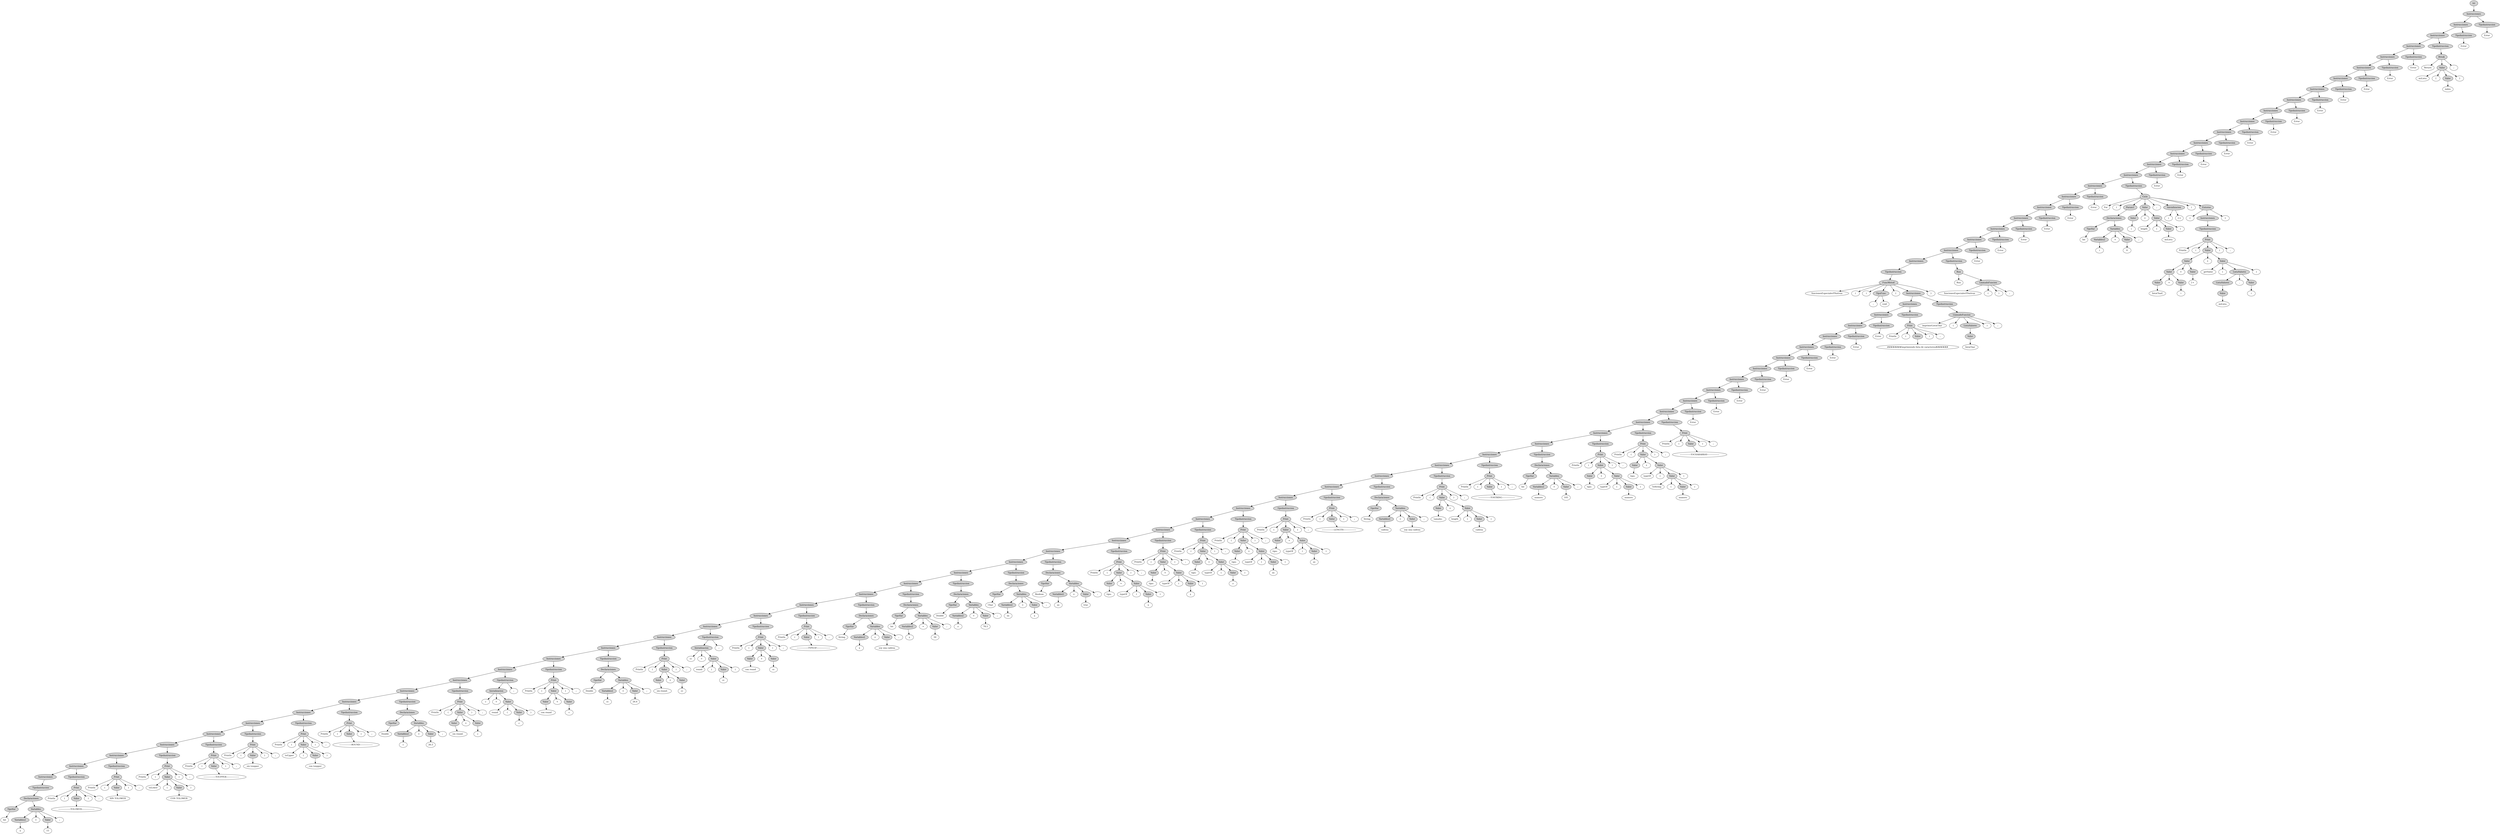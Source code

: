 digraph G {
n654[label="ini", style=filled];
n653[label="Instrucciones", style=filled];
n650[label="Instrucciones", style=filled];
n647[label="Instrucciones", style=filled];
n636[label="Instrucciones", style=filled];
n633[label="Instrucciones", style=filled];
n628[label="Instrucciones", style=filled];
n625[label="Instrucciones", style=filled];
n622[label="Instrucciones", style=filled];
n617[label="Instrucciones", style=filled];
n614[label="Instrucciones", style=filled];
n611[label="Instrucciones", style=filled];
n608[label="Instrucciones", style=filled];
n605[label="Instrucciones", style=filled];
n600[label="Instrucciones", style=filled];
n597[label="Instrucciones", style=filled];
n594[label="Instrucciones", style=filled];
n530[label="Instrucciones", style=filled];
n527[label="Instrucciones", style=filled];
n524[label="Instrucciones", style=filled];
n521[label="Instrucciones", style=filled];
n518[label="Instrucciones", style=filled];
n515[label="Instrucciones", style=filled];
n510[label="Instrucciones", style=filled];
n501[label="Instrucciones", style=filled];
n500[label="TipoInstruccion", style=filled];
n499[label="FuncMetod", style=filled];
n494[label="funcionesEspecialesYNativas"];
n495[label="("];
n496[label=")"];
n2[label="TipoFunc", style=filled];
n0[label=":"];
n1[label="void"];
n497[label="{"];
n493[label="Instrucciones", style=filled];
n483[label="Instrucciones", style=filled];
n474[label="Instrucciones", style=filled];
n471[label="Instrucciones", style=filled];
n468[label="Instrucciones", style=filled];
n465[label="Instrucciones", style=filled];
n462[label="Instrucciones", style=filled];
n459[label="Instrucciones", style=filled];
n456[label="Instrucciones", style=filled];
n453[label="Instrucciones", style=filled];
n450[label="Instrucciones", style=filled];
n445[label="Instrucciones", style=filled];
n436[label="Instrucciones", style=filled];
n415[label="Instrucciones", style=filled];
n398[label="Instrucciones", style=filled];
n386[label="Instrucciones", style=filled];
n377[label="Instrucciones", style=filled];
n360[label="Instrucciones", style=filled];
n348[label="Instrucciones", style=filled];
n339[label="Instrucciones", style=filled];
n322[label="Instrucciones", style=filled];
n305[label="Instrucciones", style=filled];
n288[label="Instrucciones", style=filled];
n271[label="Instrucciones", style=filled];
n254[label="Instrucciones", style=filled];
n242[label="Instrucciones", style=filled];
n230[label="Instrucciones", style=filled];
n218[label="Instrucciones", style=filled];
n206[label="Instrucciones", style=filled];
n194[label="Instrucciones", style=filled];
n185[label="Instrucciones", style=filled];
n172[label="Instrucciones", style=filled];
n160[label="Instrucciones", style=filled];
n147[label="Instrucciones", style=filled];
n135[label="Instrucciones", style=filled];
n122[label="Instrucciones", style=filled];
n110[label="Instrucciones", style=filled];
n97[label="Instrucciones", style=filled];
n85[label="Instrucciones", style=filled];
n76[label="Instrucciones", style=filled];
n63[label="Instrucciones", style=filled];
n54[label="Instrucciones", style=filled];
n45[label="Instrucciones", style=filled];
n32[label="Instrucciones", style=filled];
n23[label="Instrucciones", style=filled];
n14[label="Instrucciones", style=filled];
n13[label="TipoInstruccion", style=filled];
n12[label="Declaraciones", style=filled];
n4[label="TipoVar", style=filled];
n3[label="Int"];
n11[label="Variables", style=filled];
n6[label="Variables2", style=filled];
n5[label="a"];
n9[label="="];
n8[label="Valor", style=filled];
n7[label="15"];
n10[label=";"];
n22[label="TipoInstruccion", style=filled];
n21[label="Print", style=filled];
n17[label="Println"];
n18[label="("];
n16[label="Valor", style=filled];
n15[label="------------------TOLOWER-------------------"];
n19[label=")"];
n20[label=";"];
n31[label="TipoInstruccion", style=filled];
n30[label="Print", style=filled];
n26[label="Println"];
n27[label="("];
n25[label="Valor", style=filled];
n24[label="SIN TOLOWER"];
n28[label=")"];
n29[label=";"];
n44[label="TipoInstruccion", style=filled];
n43[label="Print", style=filled];
n39[label="Println"];
n40[label="("];
n38[label="Valor", style=filled];
n35[label="toLower"];
n36[label="("];
n34[label="Valor", style=filled];
n33[label="CON TOLOWER"];
n37[label=")"];
n41[label=")"];
n42[label=";"];
n53[label="TipoInstruccion", style=filled];
n52[label="Print", style=filled];
n48[label="Println"];
n49[label="("];
n47[label="Valor", style=filled];
n46[label="------------------TOUPPER-------------------"];
n50[label=")"];
n51[label=";"];
n62[label="TipoInstruccion", style=filled];
n61[label="Print", style=filled];
n57[label="Println"];
n58[label="("];
n56[label="Valor", style=filled];
n55[label="sin toupper"];
n59[label=")"];
n60[label=";"];
n75[label="TipoInstruccion", style=filled];
n74[label="Print", style=filled];
n70[label="Println"];
n71[label="("];
n69[label="Valor", style=filled];
n66[label="toUpper"];
n67[label="("];
n65[label="Valor", style=filled];
n64[label="con toupper"];
n68[label=")"];
n72[label=")"];
n73[label=";"];
n84[label="TipoInstruccion", style=filled];
n83[label="Print", style=filled];
n79[label="Println"];
n80[label="("];
n78[label="Valor", style=filled];
n77[label="------------------ROUND-------------------"];
n81[label=")"];
n82[label=";"];
n96[label="TipoInstruccion", style=filled];
n95[label="Declaraciones", style=filled];
n87[label="TipoVar", style=filled];
n86[label="Double"];
n94[label="Variables", style=filled];
n89[label="Variables2", style=filled];
n88[label="c"];
n92[label="="];
n91[label="Valor", style=filled];
n90[label="26.5"];
n93[label=";"];
n109[label="TipoInstruccion", style=filled];
n108[label="Print", style=filled];
n104[label="Println"];
n105[label="("];
n103[label="Valor", style=filled];
n99[label="Valor", style=filled];
n98[label="sin round: "];
n102[label="+"];
n101[label="Valor", style=filled];
n100[label="c"];
n106[label=")"];
n107[label=";"];
n121[label="TipoInstruccion", style=filled];
n119[label="Inicializacion", style=filled];
n117[label="c"];
n118[label="="];
n116[label="Valor", style=filled];
n113[label="round"];
n114[label="("];
n112[label="Valor", style=filled];
n111[label="c"];
n115[label=")"];
n120[label=";"];
n134[label="TipoInstruccion", style=filled];
n133[label="Print", style=filled];
n129[label="Println"];
n130[label="("];
n128[label="Valor", style=filled];
n124[label="Valor", style=filled];
n123[label="con round "];
n127[label="+"];
n126[label="Valor", style=filled];
n125[label="c"];
n131[label=")"];
n132[label=";"];
n146[label="TipoInstruccion", style=filled];
n145[label="Declaraciones", style=filled];
n137[label="TipoVar", style=filled];
n136[label="Double"];
n144[label="Variables", style=filled];
n139[label="Variables2", style=filled];
n138[label="cc"];
n142[label="="];
n141[label="Valor", style=filled];
n140[label="26.4"];
n143[label=";"];
n159[label="TipoInstruccion", style=filled];
n158[label="Print", style=filled];
n154[label="Println"];
n155[label="("];
n153[label="Valor", style=filled];
n149[label="Valor", style=filled];
n148[label="sin round: "];
n152[label="+"];
n151[label="Valor", style=filled];
n150[label="cc"];
n156[label=")"];
n157[label=";"];
n171[label="TipoInstruccion", style=filled];
n169[label="Inicializacion", style=filled];
n167[label="cc"];
n168[label="="];
n166[label="Valor", style=filled];
n163[label="round"];
n164[label="("];
n162[label="Valor", style=filled];
n161[label="cc"];
n165[label=")"];
n170[label=";"];
n184[label="TipoInstruccion", style=filled];
n183[label="Print", style=filled];
n179[label="Println"];
n180[label="("];
n178[label="Valor", style=filled];
n174[label="Valor", style=filled];
n173[label="con round "];
n177[label="+"];
n176[label="Valor", style=filled];
n175[label="cc"];
n181[label=")"];
n182[label=";"];
n193[label="TipoInstruccion", style=filled];
n192[label="Print", style=filled];
n188[label="Println"];
n189[label="("];
n187[label="Valor", style=filled];
n186[label="-----------------TYPEOF--------------------"];
n190[label=")"];
n191[label=";"];
n205[label="TipoInstruccion", style=filled];
n204[label="Declaraciones", style=filled];
n196[label="TipoVar", style=filled];
n195[label="String"];
n203[label="Variables", style=filled];
n198[label="Variables2", style=filled];
n197[label="x"];
n201[label="="];
n200[label="Valor", style=filled];
n199[label="soy una cadena"];
n202[label=";"];
n217[label="TipoInstruccion", style=filled];
n216[label="Declaraciones", style=filled];
n208[label="TipoVar", style=filled];
n207[label="Int"];
n215[label="Variables", style=filled];
n210[label="Variables2", style=filled];
n209[label="y"];
n213[label="="];
n212[label="Valor", style=filled];
n211[label="50"];
n214[label=";"];
n229[label="TipoInstruccion", style=filled];
n228[label="Declaraciones", style=filled];
n220[label="TipoVar", style=filled];
n219[label="Double"];
n227[label="Variables", style=filled];
n222[label="Variables2", style=filled];
n221[label="z"];
n225[label="="];
n224[label="Valor", style=filled];
n223[label="78.5"];
n226[label=";"];
n241[label="TipoInstruccion", style=filled];
n240[label="Declaraciones", style=filled];
n232[label="TipoVar", style=filled];
n231[label="Char"];
n239[label="Variables", style=filled];
n234[label="Variables2", style=filled];
n233[label="xx"];
n237[label="="];
n236[label="Valor", style=filled];
n235[label="a"];
n238[label=";"];
n253[label="TipoInstruccion", style=filled];
n252[label="Declaraciones", style=filled];
n244[label="TipoVar", style=filled];
n243[label="Boolean"];
n251[label="Variables", style=filled];
n246[label="Variables2", style=filled];
n245[label="yy"];
n249[label="="];
n248[label="Valor", style=filled];
n247[label="true"];
n250[label=";"];
n270[label="TipoInstruccion", style=filled];
n269[label="Print", style=filled];
n265[label="Println"];
n266[label="("];
n264[label="Valor", style=filled];
n256[label="Valor", style=filled];
n255[label="tipo: "];
n263[label="+"];
n262[label="Valor", style=filled];
n259[label="typeOf"];
n260[label="("];
n258[label="Valor", style=filled];
n257[label="x"];
n261[label=")"];
n267[label=")"];
n268[label=";"];
n287[label="TipoInstruccion", style=filled];
n286[label="Print", style=filled];
n282[label="Println"];
n283[label="("];
n281[label="Valor", style=filled];
n273[label="Valor", style=filled];
n272[label="tipo: "];
n280[label="+"];
n279[label="Valor", style=filled];
n276[label="typeOf"];
n277[label="("];
n275[label="Valor", style=filled];
n274[label="y"];
n278[label=")"];
n284[label=")"];
n285[label=";"];
n304[label="TipoInstruccion", style=filled];
n303[label="Print", style=filled];
n299[label="Println"];
n300[label="("];
n298[label="Valor", style=filled];
n290[label="Valor", style=filled];
n289[label="tipo: "];
n297[label="+"];
n296[label="Valor", style=filled];
n293[label="typeOf"];
n294[label="("];
n292[label="Valor", style=filled];
n291[label="z"];
n295[label=")"];
n301[label=")"];
n302[label=";"];
n321[label="TipoInstruccion", style=filled];
n320[label="Print", style=filled];
n316[label="Println"];
n317[label="("];
n315[label="Valor", style=filled];
n307[label="Valor", style=filled];
n306[label="tipo: "];
n314[label="+"];
n313[label="Valor", style=filled];
n310[label="typeOf"];
n311[label="("];
n309[label="Valor", style=filled];
n308[label="xx"];
n312[label=")"];
n318[label=")"];
n319[label=";"];
n338[label="TipoInstruccion", style=filled];
n337[label="Print", style=filled];
n333[label="Println"];
n334[label="("];
n332[label="Valor", style=filled];
n324[label="Valor", style=filled];
n323[label="tipo: "];
n331[label="+"];
n330[label="Valor", style=filled];
n327[label="typeOf"];
n328[label="("];
n326[label="Valor", style=filled];
n325[label="yy"];
n329[label=")"];
n335[label=")"];
n336[label=";"];
n347[label="TipoInstruccion", style=filled];
n346[label="Print", style=filled];
n342[label="Println"];
n343[label="("];
n341[label="Valor", style=filled];
n340[label="------------------LENGTH-------------------"];
n344[label=")"];
n345[label=";"];
n359[label="TipoInstruccion", style=filled];
n358[label="Declaraciones", style=filled];
n350[label="TipoVar", style=filled];
n349[label="String"];
n357[label="Variables", style=filled];
n352[label="Variables2", style=filled];
n351[label="cadena"];
n355[label="="];
n354[label="Valor", style=filled];
n353[label="soy una cadena"];
n356[label=";"];
n376[label="TipoInstruccion", style=filled];
n375[label="Print", style=filled];
n371[label="Println"];
n372[label="("];
n370[label="Valor", style=filled];
n362[label="Valor", style=filled];
n361[label="tamaño: "];
n369[label="+"];
n368[label="Valor", style=filled];
n365[label="length"];
n366[label="("];
n364[label="Valor", style=filled];
n363[label="cadena"];
n367[label=")"];
n373[label=")"];
n374[label=";"];
n385[label="TipoInstruccion", style=filled];
n384[label="Print", style=filled];
n380[label="Println"];
n381[label="("];
n379[label="Valor", style=filled];
n378[label="------------------TOSTRING-------------------"];
n382[label=")"];
n383[label=";"];
n397[label="TipoInstruccion", style=filled];
n396[label="Declaraciones", style=filled];
n388[label="TipoVar", style=filled];
n387[label="Int"];
n395[label="Variables", style=filled];
n390[label="Variables2", style=filled];
n389[label="numero"];
n393[label="="];
n392[label="Valor", style=filled];
n391[label="105"];
n394[label=";"];
n414[label="TipoInstruccion", style=filled];
n413[label="Print", style=filled];
n409[label="Println"];
n410[label="("];
n408[label="Valor", style=filled];
n400[label="Valor", style=filled];
n399[label="tipo: "];
n407[label="+"];
n406[label="Valor", style=filled];
n403[label="typeOf"];
n404[label="("];
n402[label="Valor", style=filled];
n401[label="numero"];
n405[label=")"];
n411[label=")"];
n412[label=";"];
n435[label="TipoInstruccion", style=filled];
n434[label="Print", style=filled];
n430[label="Println"];
n431[label="("];
n429[label="Valor", style=filled];
n417[label="Valor", style=filled];
n416[label="tipo: "];
n428[label="+"];
n427[label="Valor", style=filled];
n424[label="typeOf"];
n425[label="("];
n423[label="Valor", style=filled];
n420[label="ToString"];
n421[label="("];
n419[label="Valor", style=filled];
n418[label="numero"];
n422[label=")"];
n426[label=")"];
n432[label=")"];
n433[label=";"];
n444[label="TipoInstruccion", style=filled];
n443[label="Print", style=filled];
n439[label="Println"];
n440[label="("];
n438[label="Valor", style=filled];
n437[label="----------------TOCHARARRAY------------------"];
n441[label=")"];
n442[label=";"];
n449[label="TipoInstruccion", style=filled];
n448[label="Error"];
n452[label="TipoInstruccion", style=filled];
n451[label="Error"];
n455[label="TipoInstruccion", style=filled];
n454[label="Error"];
n458[label="TipoInstruccion", style=filled];
n457[label="Error"];
n461[label="TipoInstruccion", style=filled];
n460[label="Error"];
n464[label="TipoInstruccion", style=filled];
n463[label="Error"];
n467[label="TipoInstruccion", style=filled];
n466[label="Error"];
n470[label="TipoInstruccion", style=filled];
n469[label="Error"];
n473[label="TipoInstruccion", style=filled];
n472[label="Error"];
n482[label="TipoInstruccion", style=filled];
n481[label="Print", style=filled];
n477[label="Println"];
n478[label="("];
n476[label="Valor", style=filled];
n475[label="########imprimiendo lista de caracteres#######"];
n479[label=")"];
n480[label=";"];
n492[label="TipoInstruccion", style=filled];
n491[label="LlamadoFuncion", style=filled];
n487[label="imprimirListaChar"];
n488[label="("];
n486[label="ListaValores", style=filled];
n485[label="Valor", style=filled];
n484[label="listaChar"];
n489[label=")"];
n490[label=";"];
n498[label="}"];
n509[label="TipoInstruccion", style=filled];
n508[label="Run", style=filled];
n507[label="Run"];
n506[label="LlamadoFuncion", style=filled];
n502[label="funcionesEspecialesYNativas"];
n503[label="("];
n504[label=")"];
n505[label=";"];
n514[label="TipoInstruccion", style=filled];
n513[label="Error"];
n517[label="TipoInstruccion", style=filled];
n516[label="Error"];
n520[label="TipoInstruccion", style=filled];
n519[label="Error"];
n523[label="TipoInstruccion", style=filled];
n522[label="Error"];
n526[label="TipoInstruccion", style=filled];
n525[label="Error"];
n529[label="TipoInstruccion", style=filled];
n528[label="Error"];
n593[label="TipoInstruccion", style=filled];
n592[label="Ciclo", style=filled];
n588[label="For"];
n589[label="("];
n541[label="Param1", style=filled];
n540[label="Declaraciones", style=filled];
n532[label="TipoVar", style=filled];
n531[label="Int"];
n539[label="Variables", style=filled];
n534[label="Variables2", style=filled];
n533[label="i"];
n537[label="="];
n536[label="Valor", style=filled];
n535[label="0"];
n538[label=";"];
n551[label="Valor", style=filled];
n543[label="Valor", style=filled];
n542[label="i"];
n550[label="<"];
n549[label="Valor", style=filled];
n546[label="length"];
n547[label="("];
n545[label="Valor", style=filled];
n544[label="miLista"];
n548[label=")"];
n590[label=";"];
n554[label="Inicializacion", style=filled];
n552[label="i"];
n553[label="++"];
n591[label=")"];
n587[label="Entorno", style=filled];
n585[label="{"];
n584[label="Instrucciones", style=filled];
n583[label="TipoInstruccion", style=filled];
n582[label="Print", style=filled];
n578[label="Println"];
n579[label="("];
n577[label="Valor", style=filled];
n564[label="Valor", style=filled];
n560[label="Valor", style=filled];
n556[label="Valor", style=filled];
n555[label="listaChar["];
n559[label="+"];
n558[label="Valor", style=filled];
n557[label="i"];
n563[label="+"];
n562[label="Valor", style=filled];
n561[label="] = "];
n576[label="+"];
n575[label="Valor", style=filled];
n572[label="getValue"];
n573[label="("];
n571[label="ListaValores", style=filled];
n567[label="ListaValores", style=filled];
n566[label="Valor", style=filled];
n565[label="miLista"];
n570[label=","];
n569[label="Valor", style=filled];
n568[label="i"];
n574[label=")"];
n580[label=")"];
n581[label=";"];
n586[label="}"];
n596[label="TipoInstruccion", style=filled];
n595[label="Error"];
n599[label="TipoInstruccion", style=filled];
n598[label="Error"];
n604[label="TipoInstruccion", style=filled];
n603[label="Error"];
n607[label="TipoInstruccion", style=filled];
n606[label="Error"];
n610[label="TipoInstruccion", style=filled];
n609[label="Error"];
n613[label="TipoInstruccion", style=filled];
n612[label="Error"];
n616[label="TipoInstruccion", style=filled];
n615[label="Error"];
n621[label="TipoInstruccion", style=filled];
n620[label="Error"];
n624[label="TipoInstruccion", style=filled];
n623[label="Error"];
n627[label="TipoInstruccion", style=filled];
n626[label="Error"];
n632[label="TipoInstruccion", style=filled];
n631[label="Error"];
n635[label="TipoInstruccion", style=filled];
n634[label="Error"];
n646[label="TipoInstruccion", style=filled];
n645[label="Break", style=filled];
n643[label="Return"];
n642[label="Valor", style=filled];
n639[label="miLista"];
n640[label="["];
n638[label="Valor", style=filled];
n637[label="index"];
n641[label="]"];
n644[label=";"];
n649[label="TipoInstruccion", style=filled];
n648[label="Error"];
n652[label="TipoInstruccion", style=filled];
n651[label="Error"];
n654 -> n653; 
n653 -> n650; 
n650 -> n647; 
n647 -> n636; 
n636 -> n633; 
n633 -> n628; 
n628 -> n625; 
n625 -> n622; 
n622 -> n617; 
n617 -> n614; 
n614 -> n611; 
n611 -> n608; 
n608 -> n605; 
n605 -> n600; 
n600 -> n597; 
n597 -> n594; 
n594 -> n530; 
n530 -> n527; 
n527 -> n524; 
n524 -> n521; 
n521 -> n518; 
n518 -> n515; 
n515 -> n510; 
n510 -> n501; 
n501 -> n500; 
n500 -> n499; 
n499 -> n494; 
n499 -> n495; 
n499 -> n496; 
n499 -> n2; 
n2 -> n0; 
n2 -> n1; 
n499 -> n497; 
n499 -> n493; 
n493 -> n483; 
n483 -> n474; 
n474 -> n471; 
n471 -> n468; 
n468 -> n465; 
n465 -> n462; 
n462 -> n459; 
n459 -> n456; 
n456 -> n453; 
n453 -> n450; 
n450 -> n445; 
n445 -> n436; 
n436 -> n415; 
n415 -> n398; 
n398 -> n386; 
n386 -> n377; 
n377 -> n360; 
n360 -> n348; 
n348 -> n339; 
n339 -> n322; 
n322 -> n305; 
n305 -> n288; 
n288 -> n271; 
n271 -> n254; 
n254 -> n242; 
n242 -> n230; 
n230 -> n218; 
n218 -> n206; 
n206 -> n194; 
n194 -> n185; 
n185 -> n172; 
n172 -> n160; 
n160 -> n147; 
n147 -> n135; 
n135 -> n122; 
n122 -> n110; 
n110 -> n97; 
n97 -> n85; 
n85 -> n76; 
n76 -> n63; 
n63 -> n54; 
n54 -> n45; 
n45 -> n32; 
n32 -> n23; 
n23 -> n14; 
n14 -> n13; 
n13 -> n12; 
n12 -> n4; 
n4 -> n3; 
n12 -> n11; 
n11 -> n6; 
n6 -> n5; 
n11 -> n9; 
n11 -> n8; 
n8 -> n7; 
n11 -> n10; 
n23 -> n22; 
n22 -> n21; 
n21 -> n17; 
n21 -> n18; 
n21 -> n16; 
n16 -> n15; 
n21 -> n19; 
n21 -> n20; 
n32 -> n31; 
n31 -> n30; 
n30 -> n26; 
n30 -> n27; 
n30 -> n25; 
n25 -> n24; 
n30 -> n28; 
n30 -> n29; 
n45 -> n44; 
n44 -> n43; 
n43 -> n39; 
n43 -> n40; 
n43 -> n38; 
n38 -> n35; 
n38 -> n36; 
n38 -> n34; 
n34 -> n33; 
n38 -> n37; 
n43 -> n41; 
n43 -> n42; 
n54 -> n53; 
n53 -> n52; 
n52 -> n48; 
n52 -> n49; 
n52 -> n47; 
n47 -> n46; 
n52 -> n50; 
n52 -> n51; 
n63 -> n62; 
n62 -> n61; 
n61 -> n57; 
n61 -> n58; 
n61 -> n56; 
n56 -> n55; 
n61 -> n59; 
n61 -> n60; 
n76 -> n75; 
n75 -> n74; 
n74 -> n70; 
n74 -> n71; 
n74 -> n69; 
n69 -> n66; 
n69 -> n67; 
n69 -> n65; 
n65 -> n64; 
n69 -> n68; 
n74 -> n72; 
n74 -> n73; 
n85 -> n84; 
n84 -> n83; 
n83 -> n79; 
n83 -> n80; 
n83 -> n78; 
n78 -> n77; 
n83 -> n81; 
n83 -> n82; 
n97 -> n96; 
n96 -> n95; 
n95 -> n87; 
n87 -> n86; 
n95 -> n94; 
n94 -> n89; 
n89 -> n88; 
n94 -> n92; 
n94 -> n91; 
n91 -> n90; 
n94 -> n93; 
n110 -> n109; 
n109 -> n108; 
n108 -> n104; 
n108 -> n105; 
n108 -> n103; 
n103 -> n99; 
n99 -> n98; 
n103 -> n102; 
n103 -> n101; 
n101 -> n100; 
n108 -> n106; 
n108 -> n107; 
n122 -> n121; 
n121 -> n119; 
n119 -> n117; 
n119 -> n118; 
n119 -> n116; 
n116 -> n113; 
n116 -> n114; 
n116 -> n112; 
n112 -> n111; 
n116 -> n115; 
n121 -> n120; 
n135 -> n134; 
n134 -> n133; 
n133 -> n129; 
n133 -> n130; 
n133 -> n128; 
n128 -> n124; 
n124 -> n123; 
n128 -> n127; 
n128 -> n126; 
n126 -> n125; 
n133 -> n131; 
n133 -> n132; 
n147 -> n146; 
n146 -> n145; 
n145 -> n137; 
n137 -> n136; 
n145 -> n144; 
n144 -> n139; 
n139 -> n138; 
n144 -> n142; 
n144 -> n141; 
n141 -> n140; 
n144 -> n143; 
n160 -> n159; 
n159 -> n158; 
n158 -> n154; 
n158 -> n155; 
n158 -> n153; 
n153 -> n149; 
n149 -> n148; 
n153 -> n152; 
n153 -> n151; 
n151 -> n150; 
n158 -> n156; 
n158 -> n157; 
n172 -> n171; 
n171 -> n169; 
n169 -> n167; 
n169 -> n168; 
n169 -> n166; 
n166 -> n163; 
n166 -> n164; 
n166 -> n162; 
n162 -> n161; 
n166 -> n165; 
n171 -> n170; 
n185 -> n184; 
n184 -> n183; 
n183 -> n179; 
n183 -> n180; 
n183 -> n178; 
n178 -> n174; 
n174 -> n173; 
n178 -> n177; 
n178 -> n176; 
n176 -> n175; 
n183 -> n181; 
n183 -> n182; 
n194 -> n193; 
n193 -> n192; 
n192 -> n188; 
n192 -> n189; 
n192 -> n187; 
n187 -> n186; 
n192 -> n190; 
n192 -> n191; 
n206 -> n205; 
n205 -> n204; 
n204 -> n196; 
n196 -> n195; 
n204 -> n203; 
n203 -> n198; 
n198 -> n197; 
n203 -> n201; 
n203 -> n200; 
n200 -> n199; 
n203 -> n202; 
n218 -> n217; 
n217 -> n216; 
n216 -> n208; 
n208 -> n207; 
n216 -> n215; 
n215 -> n210; 
n210 -> n209; 
n215 -> n213; 
n215 -> n212; 
n212 -> n211; 
n215 -> n214; 
n230 -> n229; 
n229 -> n228; 
n228 -> n220; 
n220 -> n219; 
n228 -> n227; 
n227 -> n222; 
n222 -> n221; 
n227 -> n225; 
n227 -> n224; 
n224 -> n223; 
n227 -> n226; 
n242 -> n241; 
n241 -> n240; 
n240 -> n232; 
n232 -> n231; 
n240 -> n239; 
n239 -> n234; 
n234 -> n233; 
n239 -> n237; 
n239 -> n236; 
n236 -> n235; 
n239 -> n238; 
n254 -> n253; 
n253 -> n252; 
n252 -> n244; 
n244 -> n243; 
n252 -> n251; 
n251 -> n246; 
n246 -> n245; 
n251 -> n249; 
n251 -> n248; 
n248 -> n247; 
n251 -> n250; 
n271 -> n270; 
n270 -> n269; 
n269 -> n265; 
n269 -> n266; 
n269 -> n264; 
n264 -> n256; 
n256 -> n255; 
n264 -> n263; 
n264 -> n262; 
n262 -> n259; 
n262 -> n260; 
n262 -> n258; 
n258 -> n257; 
n262 -> n261; 
n269 -> n267; 
n269 -> n268; 
n288 -> n287; 
n287 -> n286; 
n286 -> n282; 
n286 -> n283; 
n286 -> n281; 
n281 -> n273; 
n273 -> n272; 
n281 -> n280; 
n281 -> n279; 
n279 -> n276; 
n279 -> n277; 
n279 -> n275; 
n275 -> n274; 
n279 -> n278; 
n286 -> n284; 
n286 -> n285; 
n305 -> n304; 
n304 -> n303; 
n303 -> n299; 
n303 -> n300; 
n303 -> n298; 
n298 -> n290; 
n290 -> n289; 
n298 -> n297; 
n298 -> n296; 
n296 -> n293; 
n296 -> n294; 
n296 -> n292; 
n292 -> n291; 
n296 -> n295; 
n303 -> n301; 
n303 -> n302; 
n322 -> n321; 
n321 -> n320; 
n320 -> n316; 
n320 -> n317; 
n320 -> n315; 
n315 -> n307; 
n307 -> n306; 
n315 -> n314; 
n315 -> n313; 
n313 -> n310; 
n313 -> n311; 
n313 -> n309; 
n309 -> n308; 
n313 -> n312; 
n320 -> n318; 
n320 -> n319; 
n339 -> n338; 
n338 -> n337; 
n337 -> n333; 
n337 -> n334; 
n337 -> n332; 
n332 -> n324; 
n324 -> n323; 
n332 -> n331; 
n332 -> n330; 
n330 -> n327; 
n330 -> n328; 
n330 -> n326; 
n326 -> n325; 
n330 -> n329; 
n337 -> n335; 
n337 -> n336; 
n348 -> n347; 
n347 -> n346; 
n346 -> n342; 
n346 -> n343; 
n346 -> n341; 
n341 -> n340; 
n346 -> n344; 
n346 -> n345; 
n360 -> n359; 
n359 -> n358; 
n358 -> n350; 
n350 -> n349; 
n358 -> n357; 
n357 -> n352; 
n352 -> n351; 
n357 -> n355; 
n357 -> n354; 
n354 -> n353; 
n357 -> n356; 
n377 -> n376; 
n376 -> n375; 
n375 -> n371; 
n375 -> n372; 
n375 -> n370; 
n370 -> n362; 
n362 -> n361; 
n370 -> n369; 
n370 -> n368; 
n368 -> n365; 
n368 -> n366; 
n368 -> n364; 
n364 -> n363; 
n368 -> n367; 
n375 -> n373; 
n375 -> n374; 
n386 -> n385; 
n385 -> n384; 
n384 -> n380; 
n384 -> n381; 
n384 -> n379; 
n379 -> n378; 
n384 -> n382; 
n384 -> n383; 
n398 -> n397; 
n397 -> n396; 
n396 -> n388; 
n388 -> n387; 
n396 -> n395; 
n395 -> n390; 
n390 -> n389; 
n395 -> n393; 
n395 -> n392; 
n392 -> n391; 
n395 -> n394; 
n415 -> n414; 
n414 -> n413; 
n413 -> n409; 
n413 -> n410; 
n413 -> n408; 
n408 -> n400; 
n400 -> n399; 
n408 -> n407; 
n408 -> n406; 
n406 -> n403; 
n406 -> n404; 
n406 -> n402; 
n402 -> n401; 
n406 -> n405; 
n413 -> n411; 
n413 -> n412; 
n436 -> n435; 
n435 -> n434; 
n434 -> n430; 
n434 -> n431; 
n434 -> n429; 
n429 -> n417; 
n417 -> n416; 
n429 -> n428; 
n429 -> n427; 
n427 -> n424; 
n427 -> n425; 
n427 -> n423; 
n423 -> n420; 
n423 -> n421; 
n423 -> n419; 
n419 -> n418; 
n423 -> n422; 
n427 -> n426; 
n434 -> n432; 
n434 -> n433; 
n445 -> n444; 
n444 -> n443; 
n443 -> n439; 
n443 -> n440; 
n443 -> n438; 
n438 -> n437; 
n443 -> n441; 
n443 -> n442; 
n450 -> n449; 
n449 -> n448; 
n453 -> n452; 
n452 -> n451; 
n456 -> n455; 
n455 -> n454; 
n459 -> n458; 
n458 -> n457; 
n462 -> n461; 
n461 -> n460; 
n465 -> n464; 
n464 -> n463; 
n468 -> n467; 
n467 -> n466; 
n471 -> n470; 
n470 -> n469; 
n474 -> n473; 
n473 -> n472; 
n483 -> n482; 
n482 -> n481; 
n481 -> n477; 
n481 -> n478; 
n481 -> n476; 
n476 -> n475; 
n481 -> n479; 
n481 -> n480; 
n493 -> n492; 
n492 -> n491; 
n491 -> n487; 
n491 -> n488; 
n491 -> n486; 
n486 -> n485; 
n485 -> n484; 
n491 -> n489; 
n491 -> n490; 
n499 -> n498; 
n510 -> n509; 
n509 -> n508; 
n508 -> n507; 
n508 -> n506; 
n506 -> n502; 
n506 -> n503; 
n506 -> n504; 
n506 -> n505; 
n515 -> n514; 
n514 -> n513; 
n518 -> n517; 
n517 -> n516; 
n521 -> n520; 
n520 -> n519; 
n524 -> n523; 
n523 -> n522; 
n527 -> n526; 
n526 -> n525; 
n530 -> n529; 
n529 -> n528; 
n594 -> n593; 
n593 -> n592; 
n592 -> n588; 
n592 -> n589; 
n592 -> n541; 
n541 -> n540; 
n540 -> n532; 
n532 -> n531; 
n540 -> n539; 
n539 -> n534; 
n534 -> n533; 
n539 -> n537; 
n539 -> n536; 
n536 -> n535; 
n539 -> n538; 
n592 -> n551; 
n551 -> n543; 
n543 -> n542; 
n551 -> n550; 
n551 -> n549; 
n549 -> n546; 
n549 -> n547; 
n549 -> n545; 
n545 -> n544; 
n549 -> n548; 
n592 -> n590; 
n592 -> n554; 
n554 -> n552; 
n554 -> n553; 
n592 -> n591; 
n592 -> n587; 
n587 -> n585; 
n587 -> n584; 
n584 -> n583; 
n583 -> n582; 
n582 -> n578; 
n582 -> n579; 
n582 -> n577; 
n577 -> n564; 
n564 -> n560; 
n560 -> n556; 
n556 -> n555; 
n560 -> n559; 
n560 -> n558; 
n558 -> n557; 
n564 -> n563; 
n564 -> n562; 
n562 -> n561; 
n577 -> n576; 
n577 -> n575; 
n575 -> n572; 
n575 -> n573; 
n575 -> n571; 
n571 -> n567; 
n567 -> n566; 
n566 -> n565; 
n571 -> n570; 
n571 -> n569; 
n569 -> n568; 
n575 -> n574; 
n582 -> n580; 
n582 -> n581; 
n587 -> n586; 
n597 -> n596; 
n596 -> n595; 
n600 -> n599; 
n599 -> n598; 
n605 -> n604; 
n604 -> n603; 
n608 -> n607; 
n607 -> n606; 
n611 -> n610; 
n610 -> n609; 
n614 -> n613; 
n613 -> n612; 
n617 -> n616; 
n616 -> n615; 
n622 -> n621; 
n621 -> n620; 
n625 -> n624; 
n624 -> n623; 
n628 -> n627; 
n627 -> n626; 
n633 -> n632; 
n632 -> n631; 
n636 -> n635; 
n635 -> n634; 
n647 -> n646; 
n646 -> n645; 
n645 -> n643; 
n645 -> n642; 
n642 -> n639; 
n642 -> n640; 
n642 -> n638; 
n638 -> n637; 
n642 -> n641; 
n645 -> n644; 
n650 -> n649; 
n649 -> n648; 
n653 -> n652; 
n652 -> n651; 

}